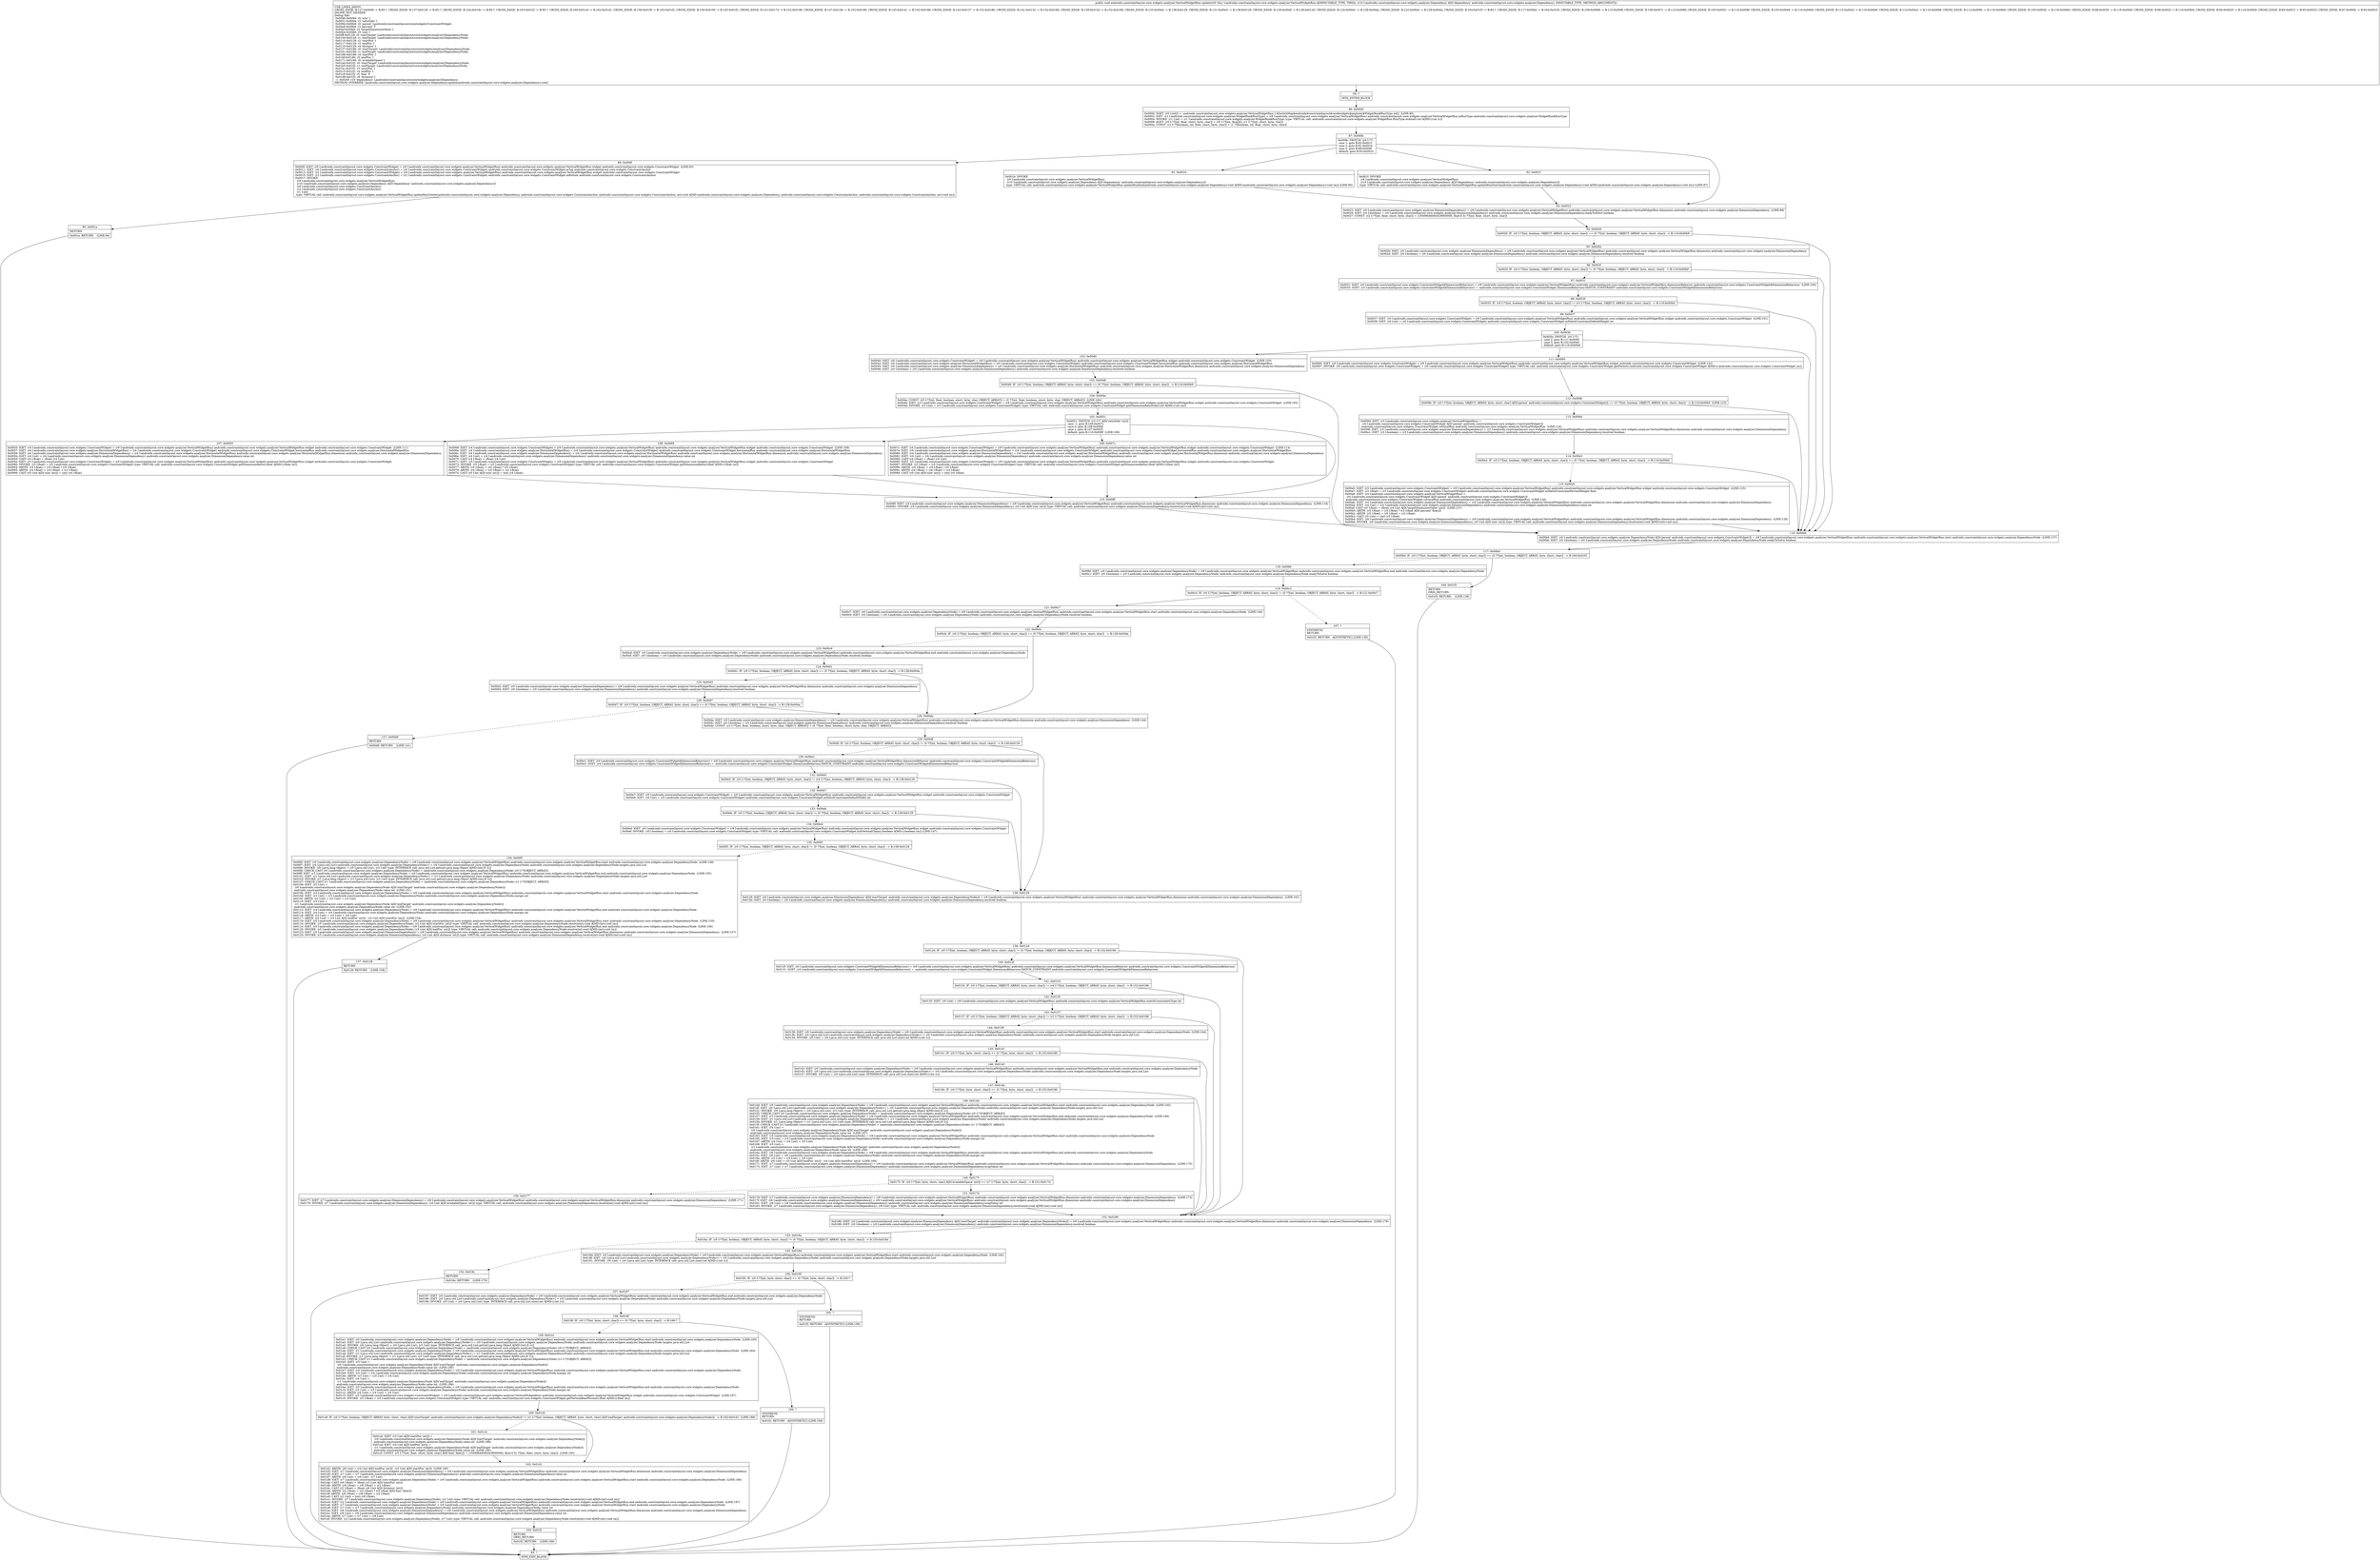 digraph "CFG forandroidx.constraintlayout.core.widgets.analyzer.VerticalWidgetRun.update(Landroidx\/constraintlayout\/core\/widgets\/analyzer\/Dependency;)V" {
Node_84 [shape=record,label="{84\:\ ?|MTH_ENTER_BLOCK\l}"];
Node_86 [shape=record,label="{86\:\ 0x0000|0x0000: SGET  (r0 I:int[]) =  androidx.constraintlayout.core.widgets.analyzer.VerticalWidgetRun.1.$SwitchMap$androidx$constraintlayout$core$widgets$analyzer$WidgetRun$RunType int[]  (LINE:85)\l0x0002: IGET  (r1 I:androidx.constraintlayout.core.widgets.analyzer.WidgetRun$RunType) = (r9 I:androidx.constraintlayout.core.widgets.analyzer.VerticalWidgetRun) androidx.constraintlayout.core.widgets.analyzer.VerticalWidgetRun.mRunType androidx.constraintlayout.core.widgets.analyzer.WidgetRun$RunType \l0x0004: INVOKE  (r1 I:int) = (r1 I:androidx.constraintlayout.core.widgets.analyzer.WidgetRun$RunType) type: VIRTUAL call: androidx.constraintlayout.core.widgets.analyzer.WidgetRun.RunType.ordinal():int A[MD:():int (c)]\l0x0008: AGET  (r0 I:??[int, float, short, byte, char]) = (r0 I:??[int, float][]), (r1 I:??[int, short, byte, char]) \l0x000a: CONST  (r1 I:??[boolean, int, float, short, byte, char]) = (1 ??[boolean, int, float, short, byte, char]) \l}"];
Node_87 [shape=record,label="{87\:\ 0x000b|0x000b: SWITCH  (r0 I:??)\l case 1: goto B:92:0x001f\l case 2: goto B:91:0x001b\l case 3: goto B:89:0x000f\l default: goto B:93:0x0023 \l}"];
Node_89 [shape=record,label="{89\:\ 0x000f|0x000f: IGET  (r0 I:androidx.constraintlayout.core.widgets.ConstraintWidget) = (r9 I:androidx.constraintlayout.core.widgets.analyzer.VerticalWidgetRun) androidx.constraintlayout.core.widgets.analyzer.VerticalWidgetRun.widget androidx.constraintlayout.core.widgets.ConstraintWidget  (LINE:93)\l0x0011: IGET  (r0 I:androidx.constraintlayout.core.widgets.ConstraintAnchor) = (r0 I:androidx.constraintlayout.core.widgets.ConstraintWidget) androidx.constraintlayout.core.widgets.ConstraintWidget.mTop androidx.constraintlayout.core.widgets.ConstraintAnchor \l0x0013: IGET  (r2 I:androidx.constraintlayout.core.widgets.ConstraintWidget) = (r9 I:androidx.constraintlayout.core.widgets.analyzer.VerticalWidgetRun) androidx.constraintlayout.core.widgets.analyzer.VerticalWidgetRun.widget androidx.constraintlayout.core.widgets.ConstraintWidget \l0x0015: IGET  (r2 I:androidx.constraintlayout.core.widgets.ConstraintAnchor) = (r2 I:androidx.constraintlayout.core.widgets.ConstraintWidget) androidx.constraintlayout.core.widgets.ConstraintWidget.mBottom androidx.constraintlayout.core.widgets.ConstraintAnchor \l0x0017: INVOKE  \l  (r9 I:androidx.constraintlayout.core.widgets.analyzer.VerticalWidgetRun)\l  (r10 I:androidx.constraintlayout.core.widgets.analyzer.Dependency A[D('dependency' androidx.constraintlayout.core.widgets.analyzer.Dependency)])\l  (r0 I:androidx.constraintlayout.core.widgets.ConstraintAnchor)\l  (r2 I:androidx.constraintlayout.core.widgets.ConstraintAnchor)\l  (r1 I:int)\l type: VIRTUAL call: androidx.constraintlayout.core.widgets.analyzer.VerticalWidgetRun.updateRunCenter(androidx.constraintlayout.core.widgets.analyzer.Dependency, androidx.constraintlayout.core.widgets.ConstraintAnchor, androidx.constraintlayout.core.widgets.ConstraintAnchor, int):void A[MD:(androidx.constraintlayout.core.widgets.analyzer.Dependency, androidx.constraintlayout.core.widgets.ConstraintAnchor, androidx.constraintlayout.core.widgets.ConstraintAnchor, int):void (m)]\l}"];
Node_90 [shape=record,label="{90\:\ 0x001a|RETURN\l|0x001a: RETURN    (LINE:94)\l}"];
Node_85 [shape=record,label="{85\:\ ?|MTH_EXIT_BLOCK\l}"];
Node_91 [shape=record,label="{91\:\ 0x001b|0x001b: INVOKE  \l  (r9 I:androidx.constraintlayout.core.widgets.analyzer.VerticalWidgetRun)\l  (r10 I:androidx.constraintlayout.core.widgets.analyzer.Dependency A[D('dependency' androidx.constraintlayout.core.widgets.analyzer.Dependency)])\l type: VIRTUAL call: androidx.constraintlayout.core.widgets.analyzer.VerticalWidgetRun.updateRunEnd(androidx.constraintlayout.core.widgets.analyzer.Dependency):void A[MD:(androidx.constraintlayout.core.widgets.analyzer.Dependency):void (m)] (LINE:90)\l}"];
Node_92 [shape=record,label="{92\:\ 0x001f|0x001f: INVOKE  \l  (r9 I:androidx.constraintlayout.core.widgets.analyzer.VerticalWidgetRun)\l  (r10 I:androidx.constraintlayout.core.widgets.analyzer.Dependency A[D('dependency' androidx.constraintlayout.core.widgets.analyzer.Dependency)])\l type: VIRTUAL call: androidx.constraintlayout.core.widgets.analyzer.VerticalWidgetRun.updateRunStart(androidx.constraintlayout.core.widgets.analyzer.Dependency):void A[MD:(androidx.constraintlayout.core.widgets.analyzer.Dependency):void (m)] (LINE:87)\l}"];
Node_93 [shape=record,label="{93\:\ 0x0023|0x0023: IGET  (r0 I:androidx.constraintlayout.core.widgets.analyzer.DimensionDependency) = (r9 I:androidx.constraintlayout.core.widgets.analyzer.VerticalWidgetRun) androidx.constraintlayout.core.widgets.analyzer.VerticalWidgetRun.dimension androidx.constraintlayout.core.widgets.analyzer.DimensionDependency  (LINE:99)\l0x0025: IGET  (r0 I:boolean) = (r0 I:androidx.constraintlayout.core.widgets.analyzer.DimensionDependency) androidx.constraintlayout.core.widgets.analyzer.DimensionDependency.readyToSolve boolean \l0x0027: CONST  (r2 I:??[int, float, short, byte, char]) = (1056964608(0x3f000000, float:0.5) ??[int, float, short, byte, char]) \l}"];
Node_94 [shape=record,label="{94\:\ 0x0029|0x0029: IF  (r0 I:??[int, boolean, OBJECT, ARRAY, byte, short, char]) == (0 ??[int, boolean, OBJECT, ARRAY, byte, short, char])  \-\> B:116:0x00b9 \l}"];
Node_95 [shape=record,label="{95\:\ 0x002b|0x002b: IGET  (r0 I:androidx.constraintlayout.core.widgets.analyzer.DimensionDependency) = (r9 I:androidx.constraintlayout.core.widgets.analyzer.VerticalWidgetRun) androidx.constraintlayout.core.widgets.analyzer.VerticalWidgetRun.dimension androidx.constraintlayout.core.widgets.analyzer.DimensionDependency \l0x002d: IGET  (r0 I:boolean) = (r0 I:androidx.constraintlayout.core.widgets.analyzer.DimensionDependency) androidx.constraintlayout.core.widgets.analyzer.DimensionDependency.resolved boolean \l}"];
Node_96 [shape=record,label="{96\:\ 0x002f|0x002f: IF  (r0 I:??[int, boolean, OBJECT, ARRAY, byte, short, char]) != (0 ??[int, boolean, OBJECT, ARRAY, byte, short, char])  \-\> B:116:0x00b9 \l}"];
Node_97 [shape=record,label="{97\:\ 0x0031|0x0031: IGET  (r0 I:androidx.constraintlayout.core.widgets.ConstraintWidget$DimensionBehaviour) = (r9 I:androidx.constraintlayout.core.widgets.analyzer.VerticalWidgetRun) androidx.constraintlayout.core.widgets.analyzer.VerticalWidgetRun.dimensionBehavior androidx.constraintlayout.core.widgets.ConstraintWidget$DimensionBehaviour  (LINE:100)\l0x0033: SGET  (r3 I:androidx.constraintlayout.core.widgets.ConstraintWidget$DimensionBehaviour) =  androidx.constraintlayout.core.widgets.ConstraintWidget.DimensionBehaviour.MATCH_CONSTRAINT androidx.constraintlayout.core.widgets.ConstraintWidget$DimensionBehaviour \l}"];
Node_98 [shape=record,label="{98\:\ 0x0035|0x0035: IF  (r0 I:??[int, boolean, OBJECT, ARRAY, byte, short, char]) != (r3 I:??[int, boolean, OBJECT, ARRAY, byte, short, char])  \-\> B:116:0x00b9 \l}"];
Node_99 [shape=record,label="{99\:\ 0x0037|0x0037: IGET  (r0 I:androidx.constraintlayout.core.widgets.ConstraintWidget) = (r9 I:androidx.constraintlayout.core.widgets.analyzer.VerticalWidgetRun) androidx.constraintlayout.core.widgets.analyzer.VerticalWidgetRun.widget androidx.constraintlayout.core.widgets.ConstraintWidget  (LINE:101)\l0x0039: IGET  (r0 I:int) = (r0 I:androidx.constraintlayout.core.widgets.ConstraintWidget) androidx.constraintlayout.core.widgets.ConstraintWidget.mMatchConstraintDefaultHeight int \l}"];
Node_100 [shape=record,label="{100\:\ 0x003b|0x003b: SWITCH  (r0 I:??)\l case 2: goto B:111:0x0095\l case 3: goto B:102:0x0040\l default: goto B:116:0x00b9 \l}"];
Node_102 [shape=record,label="{102\:\ 0x0040|0x0040: IGET  (r0 I:androidx.constraintlayout.core.widgets.ConstraintWidget) = (r9 I:androidx.constraintlayout.core.widgets.analyzer.VerticalWidgetRun) androidx.constraintlayout.core.widgets.analyzer.VerticalWidgetRun.widget androidx.constraintlayout.core.widgets.ConstraintWidget  (LINE:103)\l0x0042: IGET  (r0 I:androidx.constraintlayout.core.widgets.analyzer.HorizontalWidgetRun) = (r0 I:androidx.constraintlayout.core.widgets.ConstraintWidget) androidx.constraintlayout.core.widgets.ConstraintWidget.horizontalRun androidx.constraintlayout.core.widgets.analyzer.HorizontalWidgetRun \l0x0044: IGET  (r0 I:androidx.constraintlayout.core.widgets.analyzer.DimensionDependency) = (r0 I:androidx.constraintlayout.core.widgets.analyzer.HorizontalWidgetRun) androidx.constraintlayout.core.widgets.analyzer.HorizontalWidgetRun.dimension androidx.constraintlayout.core.widgets.analyzer.DimensionDependency \l0x0046: IGET  (r0 I:boolean) = (r0 I:androidx.constraintlayout.core.widgets.analyzer.DimensionDependency) androidx.constraintlayout.core.widgets.analyzer.DimensionDependency.resolved boolean \l}"];
Node_103 [shape=record,label="{103\:\ 0x0048|0x0048: IF  (r0 I:??[int, boolean, OBJECT, ARRAY, byte, short, char]) == (0 ??[int, boolean, OBJECT, ARRAY, byte, short, char])  \-\> B:116:0x00b9 \l}"];
Node_104 [shape=record,label="{104\:\ 0x004a|0x004a: CONST  (r0 I:??[int, float, boolean, short, byte, char, OBJECT, ARRAY]) = (0 ??[int, float, boolean, short, byte, char, OBJECT, ARRAY])  (LINE:104)\l0x004b: IGET  (r3 I:androidx.constraintlayout.core.widgets.ConstraintWidget) = (r9 I:androidx.constraintlayout.core.widgets.analyzer.VerticalWidgetRun) androidx.constraintlayout.core.widgets.analyzer.VerticalWidgetRun.widget androidx.constraintlayout.core.widgets.ConstraintWidget  (LINE:105)\l0x004d: INVOKE  (r3 I:int) = (r3 I:androidx.constraintlayout.core.widgets.ConstraintWidget) type: VIRTUAL call: androidx.constraintlayout.core.widgets.ConstraintWidget.getDimensionRatioSide():int A[MD:():int (m)]\l}"];
Node_105 [shape=record,label="{105\:\ 0x0051|0x0051: SWITCH  (r3 I:?? A[D('ratioSide' int)])\l case \-1: goto B:109:0x007c\l case 0: goto B:108:0x0068\l case 1: goto B:107:0x0055\l default: goto B:110:0x008f  (LINE:106)\l}"];
Node_107 [shape=record,label="{107\:\ 0x0055|0x0055: IGET  (r4 I:androidx.constraintlayout.core.widgets.ConstraintWidget) = (r9 I:androidx.constraintlayout.core.widgets.analyzer.VerticalWidgetRun) androidx.constraintlayout.core.widgets.analyzer.VerticalWidgetRun.widget androidx.constraintlayout.core.widgets.ConstraintWidget  (LINE:111)\l0x0057: IGET  (r4 I:androidx.constraintlayout.core.widgets.analyzer.HorizontalWidgetRun) = (r4 I:androidx.constraintlayout.core.widgets.ConstraintWidget) androidx.constraintlayout.core.widgets.ConstraintWidget.horizontalRun androidx.constraintlayout.core.widgets.analyzer.HorizontalWidgetRun \l0x0059: IGET  (r4 I:androidx.constraintlayout.core.widgets.analyzer.DimensionDependency) = (r4 I:androidx.constraintlayout.core.widgets.analyzer.HorizontalWidgetRun) androidx.constraintlayout.core.widgets.analyzer.HorizontalWidgetRun.dimension androidx.constraintlayout.core.widgets.analyzer.DimensionDependency \l0x005b: IGET  (r4 I:int) = (r4 I:androidx.constraintlayout.core.widgets.analyzer.DimensionDependency) androidx.constraintlayout.core.widgets.analyzer.DimensionDependency.value int \l0x005d: CAST (r4 I:float) = (float) (r4 I:int) \l0x005e: IGET  (r5 I:androidx.constraintlayout.core.widgets.ConstraintWidget) = (r9 I:androidx.constraintlayout.core.widgets.analyzer.VerticalWidgetRun) androidx.constraintlayout.core.widgets.analyzer.VerticalWidgetRun.widget androidx.constraintlayout.core.widgets.ConstraintWidget \l0x0060: INVOKE  (r5 I:float) = (r5 I:androidx.constraintlayout.core.widgets.ConstraintWidget) type: VIRTUAL call: androidx.constraintlayout.core.widgets.ConstraintWidget.getDimensionRatio():float A[MD:():float (m)]\l0x0064: ARITH  (r4 I:float) = (r4 I:float) \/ (r5 I:float) \l0x0065: ARITH  (r4 I:float) = (r4 I:float) + (r2 I:float) \l0x0066: CAST (r0 I:int A[D('size' int)]) = (int) (r4 I:float) \l}"];
Node_108 [shape=record,label="{108\:\ 0x0068|0x0068: IGET  (r4 I:androidx.constraintlayout.core.widgets.ConstraintWidget) = (r9 I:androidx.constraintlayout.core.widgets.analyzer.VerticalWidgetRun) androidx.constraintlayout.core.widgets.analyzer.VerticalWidgetRun.widget androidx.constraintlayout.core.widgets.ConstraintWidget  (LINE:108)\l0x006a: IGET  (r4 I:androidx.constraintlayout.core.widgets.analyzer.HorizontalWidgetRun) = (r4 I:androidx.constraintlayout.core.widgets.ConstraintWidget) androidx.constraintlayout.core.widgets.ConstraintWidget.horizontalRun androidx.constraintlayout.core.widgets.analyzer.HorizontalWidgetRun \l0x006c: IGET  (r4 I:androidx.constraintlayout.core.widgets.analyzer.DimensionDependency) = (r4 I:androidx.constraintlayout.core.widgets.analyzer.HorizontalWidgetRun) androidx.constraintlayout.core.widgets.analyzer.HorizontalWidgetRun.dimension androidx.constraintlayout.core.widgets.analyzer.DimensionDependency \l0x006e: IGET  (r4 I:int) = (r4 I:androidx.constraintlayout.core.widgets.analyzer.DimensionDependency) androidx.constraintlayout.core.widgets.analyzer.DimensionDependency.value int \l0x0070: CAST (r4 I:float) = (float) (r4 I:int) \l0x0071: IGET  (r5 I:androidx.constraintlayout.core.widgets.ConstraintWidget) = (r9 I:androidx.constraintlayout.core.widgets.analyzer.VerticalWidgetRun) androidx.constraintlayout.core.widgets.analyzer.VerticalWidgetRun.widget androidx.constraintlayout.core.widgets.ConstraintWidget \l0x0073: INVOKE  (r5 I:float) = (r5 I:androidx.constraintlayout.core.widgets.ConstraintWidget) type: VIRTUAL call: androidx.constraintlayout.core.widgets.ConstraintWidget.getDimensionRatio():float A[MD:():float (m)]\l0x0077: ARITH  (r4 I:float) = (r4 I:float) * (r5 I:float) \l0x0079: ARITH  (r4 I:float) = (r4 I:float) + (r2 I:float) \l0x007a: CAST (r0 I:int A[D('size' int)]) = (int) (r4 I:float) \l}"];
Node_109 [shape=record,label="{109\:\ 0x007c|0x007c: IGET  (r4 I:androidx.constraintlayout.core.widgets.ConstraintWidget) = (r9 I:androidx.constraintlayout.core.widgets.analyzer.VerticalWidgetRun) androidx.constraintlayout.core.widgets.analyzer.VerticalWidgetRun.widget androidx.constraintlayout.core.widgets.ConstraintWidget  (LINE:114)\l0x007e: IGET  (r4 I:androidx.constraintlayout.core.widgets.analyzer.HorizontalWidgetRun) = (r4 I:androidx.constraintlayout.core.widgets.ConstraintWidget) androidx.constraintlayout.core.widgets.ConstraintWidget.horizontalRun androidx.constraintlayout.core.widgets.analyzer.HorizontalWidgetRun \l0x0080: IGET  (r4 I:androidx.constraintlayout.core.widgets.analyzer.DimensionDependency) = (r4 I:androidx.constraintlayout.core.widgets.analyzer.HorizontalWidgetRun) androidx.constraintlayout.core.widgets.analyzer.HorizontalWidgetRun.dimension androidx.constraintlayout.core.widgets.analyzer.DimensionDependency \l0x0082: IGET  (r4 I:int) = (r4 I:androidx.constraintlayout.core.widgets.analyzer.DimensionDependency) androidx.constraintlayout.core.widgets.analyzer.DimensionDependency.value int \l0x0084: CAST (r4 I:float) = (float) (r4 I:int) \l0x0085: IGET  (r5 I:androidx.constraintlayout.core.widgets.ConstraintWidget) = (r9 I:androidx.constraintlayout.core.widgets.analyzer.VerticalWidgetRun) androidx.constraintlayout.core.widgets.analyzer.VerticalWidgetRun.widget androidx.constraintlayout.core.widgets.ConstraintWidget \l0x0087: INVOKE  (r5 I:float) = (r5 I:androidx.constraintlayout.core.widgets.ConstraintWidget) type: VIRTUAL call: androidx.constraintlayout.core.widgets.ConstraintWidget.getDimensionRatio():float A[MD:():float (m)]\l0x008b: ARITH  (r4 I:float) = (r4 I:float) \/ (r5 I:float) \l0x008c: ARITH  (r4 I:float) = (r4 I:float) + (r2 I:float) \l0x008d: CAST (r0 I:int A[D('size' int)]) = (int) (r4 I:float) \l}"];
Node_110 [shape=record,label="{110\:\ 0x008f|0x008f: IGET  (r4 I:androidx.constraintlayout.core.widgets.analyzer.DimensionDependency) = (r9 I:androidx.constraintlayout.core.widgets.analyzer.VerticalWidgetRun) androidx.constraintlayout.core.widgets.analyzer.VerticalWidgetRun.dimension androidx.constraintlayout.core.widgets.analyzer.DimensionDependency  (LINE:118)\l0x0091: INVOKE  (r4 I:androidx.constraintlayout.core.widgets.analyzer.DimensionDependency), (r0 I:int A[D('size' int)]) type: VIRTUAL call: androidx.constraintlayout.core.widgets.analyzer.DimensionDependency.resolve(int):void A[MD:(int):void (m)]\l}"];
Node_111 [shape=record,label="{111\:\ 0x0095|0x0095: IGET  (r0 I:androidx.constraintlayout.core.widgets.ConstraintWidget) = (r9 I:androidx.constraintlayout.core.widgets.analyzer.VerticalWidgetRun) androidx.constraintlayout.core.widgets.analyzer.VerticalWidgetRun.widget androidx.constraintlayout.core.widgets.ConstraintWidget  (LINE:122)\l0x0097: INVOKE  (r0 I:androidx.constraintlayout.core.widgets.ConstraintWidget) = (r0 I:androidx.constraintlayout.core.widgets.ConstraintWidget) type: VIRTUAL call: androidx.constraintlayout.core.widgets.ConstraintWidget.getParent():androidx.constraintlayout.core.widgets.ConstraintWidget A[MD:():androidx.constraintlayout.core.widgets.ConstraintWidget (m)]\l}"];
Node_112 [shape=record,label="{112\:\ 0x009b|0x009b: IF  (r0 I:??[int, boolean, OBJECT, ARRAY, byte, short, char] A[D('parent' androidx.constraintlayout.core.widgets.ConstraintWidget)]) == (0 ??[int, boolean, OBJECT, ARRAY, byte, short, char])  \-\> B:116:0x00b9  (LINE:123)\l}"];
Node_113 [shape=record,label="{113\:\ 0x009d|0x009d: IGET  (r3 I:androidx.constraintlayout.core.widgets.analyzer.VerticalWidgetRun) = \l  (r0 I:androidx.constraintlayout.core.widgets.ConstraintWidget A[D('parent' androidx.constraintlayout.core.widgets.ConstraintWidget)])\l androidx.constraintlayout.core.widgets.ConstraintWidget.verticalRun androidx.constraintlayout.core.widgets.analyzer.VerticalWidgetRun  (LINE:124)\l0x009f: IGET  (r3 I:androidx.constraintlayout.core.widgets.analyzer.DimensionDependency) = (r3 I:androidx.constraintlayout.core.widgets.analyzer.VerticalWidgetRun) androidx.constraintlayout.core.widgets.analyzer.VerticalWidgetRun.dimension androidx.constraintlayout.core.widgets.analyzer.DimensionDependency \l0x00a1: IGET  (r3 I:boolean) = (r3 I:androidx.constraintlayout.core.widgets.analyzer.DimensionDependency) androidx.constraintlayout.core.widgets.analyzer.DimensionDependency.resolved boolean \l}"];
Node_114 [shape=record,label="{114\:\ 0x00a3|0x00a3: IF  (r3 I:??[int, boolean, OBJECT, ARRAY, byte, short, char]) == (0 ??[int, boolean, OBJECT, ARRAY, byte, short, char])  \-\> B:116:0x00b9 \l}"];
Node_115 [shape=record,label="{115\:\ 0x00a5|0x00a5: IGET  (r3 I:androidx.constraintlayout.core.widgets.ConstraintWidget) = (r9 I:androidx.constraintlayout.core.widgets.analyzer.VerticalWidgetRun) androidx.constraintlayout.core.widgets.analyzer.VerticalWidgetRun.widget androidx.constraintlayout.core.widgets.ConstraintWidget  (LINE:125)\l0x00a7: IGET  (r3 I:float) = (r3 I:androidx.constraintlayout.core.widgets.ConstraintWidget) androidx.constraintlayout.core.widgets.ConstraintWidget.mMatchConstraintPercentHeight float \l0x00a9: IGET  (r4 I:androidx.constraintlayout.core.widgets.analyzer.VerticalWidgetRun) = \l  (r0 I:androidx.constraintlayout.core.widgets.ConstraintWidget A[D('parent' androidx.constraintlayout.core.widgets.ConstraintWidget)])\l androidx.constraintlayout.core.widgets.ConstraintWidget.verticalRun androidx.constraintlayout.core.widgets.analyzer.VerticalWidgetRun  (LINE:126)\l0x00ab: IGET  (r4 I:androidx.constraintlayout.core.widgets.analyzer.DimensionDependency) = (r4 I:androidx.constraintlayout.core.widgets.analyzer.VerticalWidgetRun) androidx.constraintlayout.core.widgets.analyzer.VerticalWidgetRun.dimension androidx.constraintlayout.core.widgets.analyzer.DimensionDependency \l0x00ad: IGET  (r4 I:int) = (r4 I:androidx.constraintlayout.core.widgets.analyzer.DimensionDependency) androidx.constraintlayout.core.widgets.analyzer.DimensionDependency.value int \l0x00af: CAST (r5 I:float) = (float) (r4 I:int A[D('targetDimensionValue' int)])  (LINE:127)\l0x00b0: ARITH  (r5 I:float) = (r5 I:float) * (r3 I:float A[D('percent' float)]) \l0x00b2: ARITH  (r5 I:float) = (r5 I:float) + (r2 I:float) \l0x00b3: CAST (r5 I:int) = (int) (r5 I:float) \l0x00b4: IGET  (r6 I:androidx.constraintlayout.core.widgets.analyzer.DimensionDependency) = (r9 I:androidx.constraintlayout.core.widgets.analyzer.VerticalWidgetRun) androidx.constraintlayout.core.widgets.analyzer.VerticalWidgetRun.dimension androidx.constraintlayout.core.widgets.analyzer.DimensionDependency  (LINE:128)\l0x00b6: INVOKE  (r6 I:androidx.constraintlayout.core.widgets.analyzer.DimensionDependency), (r5 I:int A[D('size' int)]) type: VIRTUAL call: androidx.constraintlayout.core.widgets.analyzer.DimensionDependency.resolve(int):void A[MD:(int):void (m)]\l}"];
Node_116 [shape=record,label="{116\:\ 0x00b9|0x00b9: IGET  (r0 I:androidx.constraintlayout.core.widgets.analyzer.DependencyNode A[D('parent' androidx.constraintlayout.core.widgets.ConstraintWidget)]) = (r9 I:androidx.constraintlayout.core.widgets.analyzer.VerticalWidgetRun) androidx.constraintlayout.core.widgets.analyzer.VerticalWidgetRun.start androidx.constraintlayout.core.widgets.analyzer.DependencyNode  (LINE:137)\l0x00bb: IGET  (r0 I:boolean) = (r0 I:androidx.constraintlayout.core.widgets.analyzer.DependencyNode) androidx.constraintlayout.core.widgets.analyzer.DependencyNode.readyToSolve boolean \l}"];
Node_117 [shape=record,label="{117\:\ 0x00bd|0x00bd: IF  (r0 I:??[int, boolean, OBJECT, ARRAY, byte, short, char]) == (0 ??[int, boolean, OBJECT, ARRAY, byte, short, char])  \-\> B:164:0x01f3 \l}"];
Node_118 [shape=record,label="{118\:\ 0x00bf|0x00bf: IGET  (r0 I:androidx.constraintlayout.core.widgets.analyzer.DependencyNode) = (r9 I:androidx.constraintlayout.core.widgets.analyzer.VerticalWidgetRun) androidx.constraintlayout.core.widgets.analyzer.VerticalWidgetRun.end androidx.constraintlayout.core.widgets.analyzer.DependencyNode \l0x00c1: IGET  (r0 I:boolean) = (r0 I:androidx.constraintlayout.core.widgets.analyzer.DependencyNode) androidx.constraintlayout.core.widgets.analyzer.DependencyNode.readyToSolve boolean \l}"];
Node_119 [shape=record,label="{119\:\ 0x00c3|0x00c3: IF  (r0 I:??[int, boolean, OBJECT, ARRAY, byte, short, char]) != (0 ??[int, boolean, OBJECT, ARRAY, byte, short, char])  \-\> B:121:0x00c7 \l}"];
Node_121 [shape=record,label="{121\:\ 0x00c7|0x00c7: IGET  (r0 I:androidx.constraintlayout.core.widgets.analyzer.DependencyNode) = (r9 I:androidx.constraintlayout.core.widgets.analyzer.VerticalWidgetRun) androidx.constraintlayout.core.widgets.analyzer.VerticalWidgetRun.start androidx.constraintlayout.core.widgets.analyzer.DependencyNode  (LINE:140)\l0x00c9: IGET  (r0 I:boolean) = (r0 I:androidx.constraintlayout.core.widgets.analyzer.DependencyNode) androidx.constraintlayout.core.widgets.analyzer.DependencyNode.resolved boolean \l}"];
Node_122 [shape=record,label="{122\:\ 0x00cb|0x00cb: IF  (r0 I:??[int, boolean, OBJECT, ARRAY, byte, short, char]) == (0 ??[int, boolean, OBJECT, ARRAY, byte, short, char])  \-\> B:128:0x00da \l}"];
Node_123 [shape=record,label="{123\:\ 0x00cd|0x00cd: IGET  (r0 I:androidx.constraintlayout.core.widgets.analyzer.DependencyNode) = (r9 I:androidx.constraintlayout.core.widgets.analyzer.VerticalWidgetRun) androidx.constraintlayout.core.widgets.analyzer.VerticalWidgetRun.end androidx.constraintlayout.core.widgets.analyzer.DependencyNode \l0x00cf: IGET  (r0 I:boolean) = (r0 I:androidx.constraintlayout.core.widgets.analyzer.DependencyNode) androidx.constraintlayout.core.widgets.analyzer.DependencyNode.resolved boolean \l}"];
Node_124 [shape=record,label="{124\:\ 0x00d1|0x00d1: IF  (r0 I:??[int, boolean, OBJECT, ARRAY, byte, short, char]) == (0 ??[int, boolean, OBJECT, ARRAY, byte, short, char])  \-\> B:128:0x00da \l}"];
Node_125 [shape=record,label="{125\:\ 0x00d3|0x00d3: IGET  (r0 I:androidx.constraintlayout.core.widgets.analyzer.DimensionDependency) = (r9 I:androidx.constraintlayout.core.widgets.analyzer.VerticalWidgetRun) androidx.constraintlayout.core.widgets.analyzer.VerticalWidgetRun.dimension androidx.constraintlayout.core.widgets.analyzer.DimensionDependency \l0x00d5: IGET  (r0 I:boolean) = (r0 I:androidx.constraintlayout.core.widgets.analyzer.DimensionDependency) androidx.constraintlayout.core.widgets.analyzer.DimensionDependency.resolved boolean \l}"];
Node_126 [shape=record,label="{126\:\ 0x00d7|0x00d7: IF  (r0 I:??[int, boolean, OBJECT, ARRAY, byte, short, char]) == (0 ??[int, boolean, OBJECT, ARRAY, byte, short, char])  \-\> B:128:0x00da \l}"];
Node_127 [shape=record,label="{127\:\ 0x00d9|RETURN\l|0x00d9: RETURN    (LINE:141)\l}"];
Node_128 [shape=record,label="{128\:\ 0x00da|0x00da: IGET  (r0 I:androidx.constraintlayout.core.widgets.analyzer.DimensionDependency) = (r9 I:androidx.constraintlayout.core.widgets.analyzer.VerticalWidgetRun) androidx.constraintlayout.core.widgets.analyzer.VerticalWidgetRun.dimension androidx.constraintlayout.core.widgets.analyzer.DimensionDependency  (LINE:144)\l0x00dc: IGET  (r0 I:boolean) = (r0 I:androidx.constraintlayout.core.widgets.analyzer.DimensionDependency) androidx.constraintlayout.core.widgets.analyzer.DimensionDependency.resolved boolean \l0x00de: CONST  (r3 I:??[int, float, boolean, short, byte, char, OBJECT, ARRAY]) = (0 ??[int, float, boolean, short, byte, char, OBJECT, ARRAY]) \l}"];
Node_129 [shape=record,label="{129\:\ 0x00df|0x00df: IF  (r0 I:??[int, boolean, OBJECT, ARRAY, byte, short, char]) != (0 ??[int, boolean, OBJECT, ARRAY, byte, short, char])  \-\> B:138:0x0129 \l}"];
Node_130 [shape=record,label="{130\:\ 0x00e1|0x00e1: IGET  (r0 I:androidx.constraintlayout.core.widgets.ConstraintWidget$DimensionBehaviour) = (r9 I:androidx.constraintlayout.core.widgets.analyzer.VerticalWidgetRun) androidx.constraintlayout.core.widgets.analyzer.VerticalWidgetRun.dimensionBehavior androidx.constraintlayout.core.widgets.ConstraintWidget$DimensionBehaviour \l0x00e3: SGET  (r4 I:androidx.constraintlayout.core.widgets.ConstraintWidget$DimensionBehaviour) =  androidx.constraintlayout.core.widgets.ConstraintWidget.DimensionBehaviour.MATCH_CONSTRAINT androidx.constraintlayout.core.widgets.ConstraintWidget$DimensionBehaviour \l}"];
Node_131 [shape=record,label="{131\:\ 0x00e5|0x00e5: IF  (r0 I:??[int, boolean, OBJECT, ARRAY, byte, short, char]) != (r4 I:??[int, boolean, OBJECT, ARRAY, byte, short, char])  \-\> B:138:0x0129 \l}"];
Node_132 [shape=record,label="{132\:\ 0x00e7|0x00e7: IGET  (r0 I:androidx.constraintlayout.core.widgets.ConstraintWidget) = (r9 I:androidx.constraintlayout.core.widgets.analyzer.VerticalWidgetRun) androidx.constraintlayout.core.widgets.analyzer.VerticalWidgetRun.widget androidx.constraintlayout.core.widgets.ConstraintWidget \l0x00e9: IGET  (r0 I:int) = (r0 I:androidx.constraintlayout.core.widgets.ConstraintWidget) androidx.constraintlayout.core.widgets.ConstraintWidget.mMatchConstraintDefaultWidth int \l}"];
Node_133 [shape=record,label="{133\:\ 0x00eb|0x00eb: IF  (r0 I:??[int, boolean, OBJECT, ARRAY, byte, short, char]) != (0 ??[int, boolean, OBJECT, ARRAY, byte, short, char])  \-\> B:138:0x0129 \l}"];
Node_134 [shape=record,label="{134\:\ 0x00ed|0x00ed: IGET  (r0 I:androidx.constraintlayout.core.widgets.ConstraintWidget) = (r9 I:androidx.constraintlayout.core.widgets.analyzer.VerticalWidgetRun) androidx.constraintlayout.core.widgets.analyzer.VerticalWidgetRun.widget androidx.constraintlayout.core.widgets.ConstraintWidget \l0x00ef: INVOKE  (r0 I:boolean) = (r0 I:androidx.constraintlayout.core.widgets.ConstraintWidget) type: VIRTUAL call: androidx.constraintlayout.core.widgets.ConstraintWidget.isInVerticalChain():boolean A[MD:():boolean (m)] (LINE:147)\l}"];
Node_135 [shape=record,label="{135\:\ 0x00f3|0x00f3: IF  (r0 I:??[int, boolean, OBJECT, ARRAY, byte, short, char]) != (0 ??[int, boolean, OBJECT, ARRAY, byte, short, char])  \-\> B:138:0x0129 \l}"];
Node_136 [shape=record,label="{136\:\ 0x00f5|0x00f5: IGET  (r0 I:androidx.constraintlayout.core.widgets.analyzer.DependencyNode) = (r9 I:androidx.constraintlayout.core.widgets.analyzer.VerticalWidgetRun) androidx.constraintlayout.core.widgets.analyzer.VerticalWidgetRun.start androidx.constraintlayout.core.widgets.analyzer.DependencyNode  (LINE:149)\l0x00f7: IGET  (r0 I:java.util.List\<androidx.constraintlayout.core.widgets.analyzer.DependencyNode\>) = (r0 I:androidx.constraintlayout.core.widgets.analyzer.DependencyNode) androidx.constraintlayout.core.widgets.analyzer.DependencyNode.targets java.util.List \l0x00f9: INVOKE  (r0 I:java.lang.Object) = (r0 I:java.util.List), (r3 I:int) type: INTERFACE call: java.util.List.get(int):java.lang.Object A[MD:(int):E (c)]\l0x00fd: CHECK_CAST (r0 I:androidx.constraintlayout.core.widgets.analyzer.DependencyNode) = (androidx.constraintlayout.core.widgets.analyzer.DependencyNode) (r0 I:??[OBJECT, ARRAY]) \l0x00ff: IGET  (r1 I:androidx.constraintlayout.core.widgets.analyzer.DependencyNode) = (r9 I:androidx.constraintlayout.core.widgets.analyzer.VerticalWidgetRun) androidx.constraintlayout.core.widgets.analyzer.VerticalWidgetRun.end androidx.constraintlayout.core.widgets.analyzer.DependencyNode  (LINE:150)\l0x0101: IGET  (r1 I:java.util.List\<androidx.constraintlayout.core.widgets.analyzer.DependencyNode\>) = (r1 I:androidx.constraintlayout.core.widgets.analyzer.DependencyNode) androidx.constraintlayout.core.widgets.analyzer.DependencyNode.targets java.util.List \l0x0103: INVOKE  (r1 I:java.lang.Object) = (r1 I:java.util.List), (r3 I:int) type: INTERFACE call: java.util.List.get(int):java.lang.Object A[MD:(int):E (c)]\l0x0107: CHECK_CAST (r1 I:androidx.constraintlayout.core.widgets.analyzer.DependencyNode) = (androidx.constraintlayout.core.widgets.analyzer.DependencyNode) (r1 I:??[OBJECT, ARRAY]) \l0x0109: IGET  (r2 I:int) = \l  (r0 I:androidx.constraintlayout.core.widgets.analyzer.DependencyNode A[D('startTarget' androidx.constraintlayout.core.widgets.analyzer.DependencyNode)])\l androidx.constraintlayout.core.widgets.analyzer.DependencyNode.value int  (LINE:151)\l0x010b: IGET  (r3 I:androidx.constraintlayout.core.widgets.analyzer.DependencyNode) = (r9 I:androidx.constraintlayout.core.widgets.analyzer.VerticalWidgetRun) androidx.constraintlayout.core.widgets.analyzer.VerticalWidgetRun.start androidx.constraintlayout.core.widgets.analyzer.DependencyNode \l0x010d: IGET  (r3 I:int) = (r3 I:androidx.constraintlayout.core.widgets.analyzer.DependencyNode) androidx.constraintlayout.core.widgets.analyzer.DependencyNode.margin int \l0x010f: ARITH  (r2 I:int) = (r2 I:int) + (r3 I:int) \l0x0110: IGET  (r3 I:int) = \l  (r1 I:androidx.constraintlayout.core.widgets.analyzer.DependencyNode A[D('endTarget' androidx.constraintlayout.core.widgets.analyzer.DependencyNode)])\l androidx.constraintlayout.core.widgets.analyzer.DependencyNode.value int  (LINE:152)\l0x0112: IGET  (r4 I:androidx.constraintlayout.core.widgets.analyzer.DependencyNode) = (r9 I:androidx.constraintlayout.core.widgets.analyzer.VerticalWidgetRun) androidx.constraintlayout.core.widgets.analyzer.VerticalWidgetRun.end androidx.constraintlayout.core.widgets.analyzer.DependencyNode \l0x0114: IGET  (r4 I:int) = (r4 I:androidx.constraintlayout.core.widgets.analyzer.DependencyNode) androidx.constraintlayout.core.widgets.analyzer.DependencyNode.margin int \l0x0116: ARITH  (r3 I:int) = (r3 I:int) + (r4 I:int) \l0x0117: ARITH  (r4 I:int) = (r3 I:int A[D('endPos' int)]) \- (r2 I:int A[D('startPos' int)])  (LINE:154)\l0x0119: IGET  (r5 I:androidx.constraintlayout.core.widgets.analyzer.DependencyNode) = (r9 I:androidx.constraintlayout.core.widgets.analyzer.VerticalWidgetRun) androidx.constraintlayout.core.widgets.analyzer.VerticalWidgetRun.start androidx.constraintlayout.core.widgets.analyzer.DependencyNode  (LINE:155)\l0x011b: INVOKE  (r5 I:androidx.constraintlayout.core.widgets.analyzer.DependencyNode), (r2 I:int A[D('startPos' int)]) type: VIRTUAL call: androidx.constraintlayout.core.widgets.analyzer.DependencyNode.resolve(int):void A[MD:(int):void (m)]\l0x011e: IGET  (r5 I:androidx.constraintlayout.core.widgets.analyzer.DependencyNode) = (r9 I:androidx.constraintlayout.core.widgets.analyzer.VerticalWidgetRun) androidx.constraintlayout.core.widgets.analyzer.VerticalWidgetRun.end androidx.constraintlayout.core.widgets.analyzer.DependencyNode  (LINE:156)\l0x0120: INVOKE  (r5 I:androidx.constraintlayout.core.widgets.analyzer.DependencyNode), (r3 I:int A[D('endPos' int)]) type: VIRTUAL call: androidx.constraintlayout.core.widgets.analyzer.DependencyNode.resolve(int):void A[MD:(int):void (m)]\l0x0123: IGET  (r5 I:androidx.constraintlayout.core.widgets.analyzer.DimensionDependency) = (r9 I:androidx.constraintlayout.core.widgets.analyzer.VerticalWidgetRun) androidx.constraintlayout.core.widgets.analyzer.VerticalWidgetRun.dimension androidx.constraintlayout.core.widgets.analyzer.DimensionDependency  (LINE:157)\l0x0125: INVOKE  (r5 I:androidx.constraintlayout.core.widgets.analyzer.DimensionDependency), (r4 I:int A[D('distance' int)]) type: VIRTUAL call: androidx.constraintlayout.core.widgets.analyzer.DimensionDependency.resolve(int):void A[MD:(int):void (m)]\l}"];
Node_137 [shape=record,label="{137\:\ 0x0128|RETURN\l|0x0128: RETURN    (LINE:158)\l}"];
Node_138 [shape=record,label="{138\:\ 0x0129|0x0129: IGET  (r0 I:androidx.constraintlayout.core.widgets.analyzer.DimensionDependency A[D('startTarget' androidx.constraintlayout.core.widgets.analyzer.DependencyNode)]) = (r9 I:androidx.constraintlayout.core.widgets.analyzer.VerticalWidgetRun) androidx.constraintlayout.core.widgets.analyzer.VerticalWidgetRun.dimension androidx.constraintlayout.core.widgets.analyzer.DimensionDependency  (LINE:161)\l0x012b: IGET  (r0 I:boolean) = (r0 I:androidx.constraintlayout.core.widgets.analyzer.DimensionDependency) androidx.constraintlayout.core.widgets.analyzer.DimensionDependency.resolved boolean \l}"];
Node_139 [shape=record,label="{139\:\ 0x012d|0x012d: IF  (r0 I:??[int, boolean, OBJECT, ARRAY, byte, short, char]) != (0 ??[int, boolean, OBJECT, ARRAY, byte, short, char])  \-\> B:152:0x0186 \l}"];
Node_140 [shape=record,label="{140\:\ 0x012f|0x012f: IGET  (r0 I:androidx.constraintlayout.core.widgets.ConstraintWidget$DimensionBehaviour) = (r9 I:androidx.constraintlayout.core.widgets.analyzer.VerticalWidgetRun) androidx.constraintlayout.core.widgets.analyzer.VerticalWidgetRun.dimensionBehavior androidx.constraintlayout.core.widgets.ConstraintWidget$DimensionBehaviour \l0x0131: SGET  (r4 I:androidx.constraintlayout.core.widgets.ConstraintWidget$DimensionBehaviour) =  androidx.constraintlayout.core.widgets.ConstraintWidget.DimensionBehaviour.MATCH_CONSTRAINT androidx.constraintlayout.core.widgets.ConstraintWidget$DimensionBehaviour \l}"];
Node_141 [shape=record,label="{141\:\ 0x0133|0x0133: IF  (r0 I:??[int, boolean, OBJECT, ARRAY, byte, short, char]) != (r4 I:??[int, boolean, OBJECT, ARRAY, byte, short, char])  \-\> B:152:0x0186 \l}"];
Node_142 [shape=record,label="{142\:\ 0x0135|0x0135: IGET  (r0 I:int) = (r9 I:androidx.constraintlayout.core.widgets.analyzer.VerticalWidgetRun) androidx.constraintlayout.core.widgets.analyzer.VerticalWidgetRun.matchConstraintsType int \l}"];
Node_143 [shape=record,label="{143\:\ 0x0137|0x0137: IF  (r0 I:??[int, boolean, OBJECT, ARRAY, byte, short, char]) != (r1 I:??[int, boolean, OBJECT, ARRAY, byte, short, char])  \-\> B:152:0x0186 \l}"];
Node_144 [shape=record,label="{144\:\ 0x0139|0x0139: IGET  (r0 I:androidx.constraintlayout.core.widgets.analyzer.DependencyNode) = (r9 I:androidx.constraintlayout.core.widgets.analyzer.VerticalWidgetRun) androidx.constraintlayout.core.widgets.analyzer.VerticalWidgetRun.start androidx.constraintlayout.core.widgets.analyzer.DependencyNode  (LINE:164)\l0x013b: IGET  (r0 I:java.util.List\<androidx.constraintlayout.core.widgets.analyzer.DependencyNode\>) = (r0 I:androidx.constraintlayout.core.widgets.analyzer.DependencyNode) androidx.constraintlayout.core.widgets.analyzer.DependencyNode.targets java.util.List \l0x013d: INVOKE  (r0 I:int) = (r0 I:java.util.List) type: INTERFACE call: java.util.List.size():int A[MD:():int (c)]\l}"];
Node_145 [shape=record,label="{145\:\ 0x0141|0x0141: IF  (r0 I:??[int, byte, short, char]) \<= (0 ??[int, byte, short, char])  \-\> B:152:0x0186 \l}"];
Node_146 [shape=record,label="{146\:\ 0x0143|0x0143: IGET  (r0 I:androidx.constraintlayout.core.widgets.analyzer.DependencyNode) = (r9 I:androidx.constraintlayout.core.widgets.analyzer.VerticalWidgetRun) androidx.constraintlayout.core.widgets.analyzer.VerticalWidgetRun.end androidx.constraintlayout.core.widgets.analyzer.DependencyNode \l0x0145: IGET  (r0 I:java.util.List\<androidx.constraintlayout.core.widgets.analyzer.DependencyNode\>) = (r0 I:androidx.constraintlayout.core.widgets.analyzer.DependencyNode) androidx.constraintlayout.core.widgets.analyzer.DependencyNode.targets java.util.List \l0x0147: INVOKE  (r0 I:int) = (r0 I:java.util.List) type: INTERFACE call: java.util.List.size():int A[MD:():int (c)]\l}"];
Node_147 [shape=record,label="{147\:\ 0x014b|0x014b: IF  (r0 I:??[int, byte, short, char]) \<= (0 ??[int, byte, short, char])  \-\> B:152:0x0186 \l}"];
Node_148 [shape=record,label="{148\:\ 0x014d|0x014d: IGET  (r0 I:androidx.constraintlayout.core.widgets.analyzer.DependencyNode) = (r9 I:androidx.constraintlayout.core.widgets.analyzer.VerticalWidgetRun) androidx.constraintlayout.core.widgets.analyzer.VerticalWidgetRun.start androidx.constraintlayout.core.widgets.analyzer.DependencyNode  (LINE:165)\l0x014f: IGET  (r0 I:java.util.List\<androidx.constraintlayout.core.widgets.analyzer.DependencyNode\>) = (r0 I:androidx.constraintlayout.core.widgets.analyzer.DependencyNode) androidx.constraintlayout.core.widgets.analyzer.DependencyNode.targets java.util.List \l0x0151: INVOKE  (r0 I:java.lang.Object) = (r0 I:java.util.List), (r3 I:int) type: INTERFACE call: java.util.List.get(int):java.lang.Object A[MD:(int):E (c)]\l0x0155: CHECK_CAST (r0 I:androidx.constraintlayout.core.widgets.analyzer.DependencyNode) = (androidx.constraintlayout.core.widgets.analyzer.DependencyNode) (r0 I:??[OBJECT, ARRAY]) \l0x0157: IGET  (r1 I:androidx.constraintlayout.core.widgets.analyzer.DependencyNode) = (r9 I:androidx.constraintlayout.core.widgets.analyzer.VerticalWidgetRun) androidx.constraintlayout.core.widgets.analyzer.VerticalWidgetRun.end androidx.constraintlayout.core.widgets.analyzer.DependencyNode  (LINE:166)\l0x0159: IGET  (r1 I:java.util.List\<androidx.constraintlayout.core.widgets.analyzer.DependencyNode\>) = (r1 I:androidx.constraintlayout.core.widgets.analyzer.DependencyNode) androidx.constraintlayout.core.widgets.analyzer.DependencyNode.targets java.util.List \l0x015b: INVOKE  (r1 I:java.lang.Object) = (r1 I:java.util.List), (r3 I:int) type: INTERFACE call: java.util.List.get(int):java.lang.Object A[MD:(int):E (c)]\l0x015f: CHECK_CAST (r1 I:androidx.constraintlayout.core.widgets.analyzer.DependencyNode) = (androidx.constraintlayout.core.widgets.analyzer.DependencyNode) (r1 I:??[OBJECT, ARRAY]) \l0x0161: IGET  (r4 I:int) = \l  (r0 I:androidx.constraintlayout.core.widgets.analyzer.DependencyNode A[D('startTarget' androidx.constraintlayout.core.widgets.analyzer.DependencyNode)])\l androidx.constraintlayout.core.widgets.analyzer.DependencyNode.value int  (LINE:167)\l0x0163: IGET  (r5 I:androidx.constraintlayout.core.widgets.analyzer.DependencyNode) = (r9 I:androidx.constraintlayout.core.widgets.analyzer.VerticalWidgetRun) androidx.constraintlayout.core.widgets.analyzer.VerticalWidgetRun.start androidx.constraintlayout.core.widgets.analyzer.DependencyNode \l0x0165: IGET  (r5 I:int) = (r5 I:androidx.constraintlayout.core.widgets.analyzer.DependencyNode) androidx.constraintlayout.core.widgets.analyzer.DependencyNode.margin int \l0x0167: ARITH  (r4 I:int) = (r4 I:int) + (r5 I:int) \l0x0168: IGET  (r5 I:int) = \l  (r1 I:androidx.constraintlayout.core.widgets.analyzer.DependencyNode A[D('endTarget' androidx.constraintlayout.core.widgets.analyzer.DependencyNode)])\l androidx.constraintlayout.core.widgets.analyzer.DependencyNode.value int  (LINE:168)\l0x016a: IGET  (r6 I:androidx.constraintlayout.core.widgets.analyzer.DependencyNode) = (r9 I:androidx.constraintlayout.core.widgets.analyzer.VerticalWidgetRun) androidx.constraintlayout.core.widgets.analyzer.VerticalWidgetRun.end androidx.constraintlayout.core.widgets.analyzer.DependencyNode \l0x016c: IGET  (r6 I:int) = (r6 I:androidx.constraintlayout.core.widgets.analyzer.DependencyNode) androidx.constraintlayout.core.widgets.analyzer.DependencyNode.margin int \l0x016e: ARITH  (r5 I:int) = (r5 I:int) + (r6 I:int) \l0x016f: ARITH  (r6 I:int) = (r5 I:int A[D('endPos' int)]) \- (r4 I:int A[D('startPos' int)])  (LINE:169)\l0x0171: IGET  (r7 I:androidx.constraintlayout.core.widgets.analyzer.DimensionDependency) = (r9 I:androidx.constraintlayout.core.widgets.analyzer.VerticalWidgetRun) androidx.constraintlayout.core.widgets.analyzer.VerticalWidgetRun.dimension androidx.constraintlayout.core.widgets.analyzer.DimensionDependency  (LINE:170)\l0x0173: IGET  (r7 I:int) = (r7 I:androidx.constraintlayout.core.widgets.analyzer.DimensionDependency) androidx.constraintlayout.core.widgets.analyzer.DimensionDependency.wrapValue int \l}"];
Node_149 [shape=record,label="{149\:\ 0x0175|0x0175: IF  (r6 I:??[int, byte, short, char] A[D('availableSpace' int)]) \>= (r7 I:??[int, byte, short, char])  \-\> B:151:0x017d \l}"];
Node_150 [shape=record,label="{150\:\ 0x0177|0x0177: IGET  (r7 I:androidx.constraintlayout.core.widgets.analyzer.DimensionDependency) = (r9 I:androidx.constraintlayout.core.widgets.analyzer.VerticalWidgetRun) androidx.constraintlayout.core.widgets.analyzer.VerticalWidgetRun.dimension androidx.constraintlayout.core.widgets.analyzer.DimensionDependency  (LINE:171)\l0x0179: INVOKE  (r7 I:androidx.constraintlayout.core.widgets.analyzer.DimensionDependency), (r6 I:int A[D('availableSpace' int)]) type: VIRTUAL call: androidx.constraintlayout.core.widgets.analyzer.DimensionDependency.resolve(int):void A[MD:(int):void (m)]\l}"];
Node_151 [shape=record,label="{151\:\ 0x017d|0x017d: IGET  (r7 I:androidx.constraintlayout.core.widgets.analyzer.DimensionDependency) = (r9 I:androidx.constraintlayout.core.widgets.analyzer.VerticalWidgetRun) androidx.constraintlayout.core.widgets.analyzer.VerticalWidgetRun.dimension androidx.constraintlayout.core.widgets.analyzer.DimensionDependency  (LINE:173)\l0x017f: IGET  (r8 I:androidx.constraintlayout.core.widgets.analyzer.DimensionDependency) = (r9 I:androidx.constraintlayout.core.widgets.analyzer.VerticalWidgetRun) androidx.constraintlayout.core.widgets.analyzer.VerticalWidgetRun.dimension androidx.constraintlayout.core.widgets.analyzer.DimensionDependency \l0x0181: IGET  (r8 I:int) = (r8 I:androidx.constraintlayout.core.widgets.analyzer.DimensionDependency) androidx.constraintlayout.core.widgets.analyzer.DimensionDependency.wrapValue int \l0x0183: INVOKE  (r7 I:androidx.constraintlayout.core.widgets.analyzer.DimensionDependency), (r8 I:int) type: VIRTUAL call: androidx.constraintlayout.core.widgets.analyzer.DimensionDependency.resolve(int):void A[MD:(int):void (m)]\l}"];
Node_152 [shape=record,label="{152\:\ 0x0186|0x0186: IGET  (r0 I:androidx.constraintlayout.core.widgets.analyzer.DimensionDependency A[D('startTarget' androidx.constraintlayout.core.widgets.analyzer.DependencyNode)]) = (r9 I:androidx.constraintlayout.core.widgets.analyzer.VerticalWidgetRun) androidx.constraintlayout.core.widgets.analyzer.VerticalWidgetRun.dimension androidx.constraintlayout.core.widgets.analyzer.DimensionDependency  (LINE:178)\l0x0188: IGET  (r0 I:boolean) = (r0 I:androidx.constraintlayout.core.widgets.analyzer.DimensionDependency) androidx.constraintlayout.core.widgets.analyzer.DimensionDependency.resolved boolean \l}"];
Node_153 [shape=record,label="{153\:\ 0x018a|0x018a: IF  (r0 I:??[int, boolean, OBJECT, ARRAY, byte, short, char]) != (0 ??[int, boolean, OBJECT, ARRAY, byte, short, char])  \-\> B:155:0x018d \l}"];
Node_154 [shape=record,label="{154\:\ 0x018c|RETURN\l|0x018c: RETURN    (LINE:179)\l}"];
Node_155 [shape=record,label="{155\:\ 0x018d|0x018d: IGET  (r0 I:androidx.constraintlayout.core.widgets.analyzer.DependencyNode) = (r9 I:androidx.constraintlayout.core.widgets.analyzer.VerticalWidgetRun) androidx.constraintlayout.core.widgets.analyzer.VerticalWidgetRun.start androidx.constraintlayout.core.widgets.analyzer.DependencyNode  (LINE:182)\l0x018f: IGET  (r0 I:java.util.List\<androidx.constraintlayout.core.widgets.analyzer.DependencyNode\>) = (r0 I:androidx.constraintlayout.core.widgets.analyzer.DependencyNode) androidx.constraintlayout.core.widgets.analyzer.DependencyNode.targets java.util.List \l0x0191: INVOKE  (r0 I:int) = (r0 I:java.util.List) type: INTERFACE call: java.util.List.size():int A[MD:():int (c)]\l}"];
Node_156 [shape=record,label="{156\:\ 0x0195|0x0195: IF  (r0 I:??[int, byte, short, char]) \<= (0 ??[int, byte, short, char])  \-\> B:165:? \l}"];
Node_157 [shape=record,label="{157\:\ 0x0197|0x0197: IGET  (r0 I:androidx.constraintlayout.core.widgets.analyzer.DependencyNode) = (r9 I:androidx.constraintlayout.core.widgets.analyzer.VerticalWidgetRun) androidx.constraintlayout.core.widgets.analyzer.VerticalWidgetRun.end androidx.constraintlayout.core.widgets.analyzer.DependencyNode \l0x0199: IGET  (r0 I:java.util.List\<androidx.constraintlayout.core.widgets.analyzer.DependencyNode\>) = (r0 I:androidx.constraintlayout.core.widgets.analyzer.DependencyNode) androidx.constraintlayout.core.widgets.analyzer.DependencyNode.targets java.util.List \l0x019b: INVOKE  (r0 I:int) = (r0 I:java.util.List) type: INTERFACE call: java.util.List.size():int A[MD:():int (c)]\l}"];
Node_158 [shape=record,label="{158\:\ 0x019f|0x019f: IF  (r0 I:??[int, byte, short, char]) \<= (0 ??[int, byte, short, char])  \-\> B:166:? \l}"];
Node_159 [shape=record,label="{159\:\ 0x01a1|0x01a1: IGET  (r0 I:androidx.constraintlayout.core.widgets.analyzer.DependencyNode) = (r9 I:androidx.constraintlayout.core.widgets.analyzer.VerticalWidgetRun) androidx.constraintlayout.core.widgets.analyzer.VerticalWidgetRun.start androidx.constraintlayout.core.widgets.analyzer.DependencyNode  (LINE:183)\l0x01a3: IGET  (r0 I:java.util.List\<androidx.constraintlayout.core.widgets.analyzer.DependencyNode\>) = (r0 I:androidx.constraintlayout.core.widgets.analyzer.DependencyNode) androidx.constraintlayout.core.widgets.analyzer.DependencyNode.targets java.util.List \l0x01a5: INVOKE  (r0 I:java.lang.Object) = (r0 I:java.util.List), (r3 I:int) type: INTERFACE call: java.util.List.get(int):java.lang.Object A[MD:(int):E (c)]\l0x01a9: CHECK_CAST (r0 I:androidx.constraintlayout.core.widgets.analyzer.DependencyNode) = (androidx.constraintlayout.core.widgets.analyzer.DependencyNode) (r0 I:??[OBJECT, ARRAY]) \l0x01ab: IGET  (r1 I:androidx.constraintlayout.core.widgets.analyzer.DependencyNode) = (r9 I:androidx.constraintlayout.core.widgets.analyzer.VerticalWidgetRun) androidx.constraintlayout.core.widgets.analyzer.VerticalWidgetRun.end androidx.constraintlayout.core.widgets.analyzer.DependencyNode  (LINE:184)\l0x01ad: IGET  (r1 I:java.util.List\<androidx.constraintlayout.core.widgets.analyzer.DependencyNode\>) = (r1 I:androidx.constraintlayout.core.widgets.analyzer.DependencyNode) androidx.constraintlayout.core.widgets.analyzer.DependencyNode.targets java.util.List \l0x01af: INVOKE  (r1 I:java.lang.Object) = (r1 I:java.util.List), (r3 I:int) type: INTERFACE call: java.util.List.get(int):java.lang.Object A[MD:(int):E (c)]\l0x01b3: CHECK_CAST (r1 I:androidx.constraintlayout.core.widgets.analyzer.DependencyNode) = (androidx.constraintlayout.core.widgets.analyzer.DependencyNode) (r1 I:??[OBJECT, ARRAY]) \l0x01b5: IGET  (r3 I:int) = \l  (r0 I:androidx.constraintlayout.core.widgets.analyzer.DependencyNode A[D('startTarget' androidx.constraintlayout.core.widgets.analyzer.DependencyNode)])\l androidx.constraintlayout.core.widgets.analyzer.DependencyNode.value int  (LINE:185)\l0x01b7: IGET  (r4 I:androidx.constraintlayout.core.widgets.analyzer.DependencyNode) = (r9 I:androidx.constraintlayout.core.widgets.analyzer.VerticalWidgetRun) androidx.constraintlayout.core.widgets.analyzer.VerticalWidgetRun.start androidx.constraintlayout.core.widgets.analyzer.DependencyNode \l0x01b9: IGET  (r4 I:int) = (r4 I:androidx.constraintlayout.core.widgets.analyzer.DependencyNode) androidx.constraintlayout.core.widgets.analyzer.DependencyNode.margin int \l0x01bb: ARITH  (r3 I:int) = (r3 I:int) + (r4 I:int) \l0x01bc: IGET  (r4 I:int) = \l  (r1 I:androidx.constraintlayout.core.widgets.analyzer.DependencyNode A[D('endTarget' androidx.constraintlayout.core.widgets.analyzer.DependencyNode)])\l androidx.constraintlayout.core.widgets.analyzer.DependencyNode.value int  (LINE:186)\l0x01be: IGET  (r5 I:androidx.constraintlayout.core.widgets.analyzer.DependencyNode) = (r9 I:androidx.constraintlayout.core.widgets.analyzer.VerticalWidgetRun) androidx.constraintlayout.core.widgets.analyzer.VerticalWidgetRun.end androidx.constraintlayout.core.widgets.analyzer.DependencyNode \l0x01c0: IGET  (r5 I:int) = (r5 I:androidx.constraintlayout.core.widgets.analyzer.DependencyNode) androidx.constraintlayout.core.widgets.analyzer.DependencyNode.margin int \l0x01c2: ARITH  (r4 I:int) = (r4 I:int) + (r5 I:int) \l0x01c3: IGET  (r5 I:androidx.constraintlayout.core.widgets.ConstraintWidget) = (r9 I:androidx.constraintlayout.core.widgets.analyzer.VerticalWidgetRun) androidx.constraintlayout.core.widgets.analyzer.VerticalWidgetRun.widget androidx.constraintlayout.core.widgets.ConstraintWidget  (LINE:187)\l0x01c5: INVOKE  (r5 I:float) = (r5 I:androidx.constraintlayout.core.widgets.ConstraintWidget) type: VIRTUAL call: androidx.constraintlayout.core.widgets.ConstraintWidget.getVerticalBiasPercent():float A[MD:():float (m)]\l}"];
Node_160 [shape=record,label="{160\:\ 0x01c9|0x01c9: IF  (r0 I:??[int, boolean, OBJECT, ARRAY, byte, short, char] A[D('startTarget' androidx.constraintlayout.core.widgets.analyzer.DependencyNode)]) != (r1 I:??[int, boolean, OBJECT, ARRAY, byte, short, char] A[D('endTarget' androidx.constraintlayout.core.widgets.analyzer.DependencyNode)])  \-\> B:162:0x01d1  (LINE:188)\l}"];
Node_161 [shape=record,label="{161\:\ 0x01cb|0x01cb: IGET  (r3 I:int A[D('startPos' int)]) = \l  (r0 I:androidx.constraintlayout.core.widgets.analyzer.DependencyNode A[D('startTarget' androidx.constraintlayout.core.widgets.analyzer.DependencyNode)])\l androidx.constraintlayout.core.widgets.analyzer.DependencyNode.value int  (LINE:189)\l0x01cd: IGET  (r4 I:int A[D('endPos' int)]) = \l  (r1 I:androidx.constraintlayout.core.widgets.analyzer.DependencyNode A[D('endTarget' androidx.constraintlayout.core.widgets.analyzer.DependencyNode)])\l androidx.constraintlayout.core.widgets.analyzer.DependencyNode.value int  (LINE:190)\l0x01cf: CONST  (r5 I:??[int, float, short, byte, char] A[D('bias' float)]) = (1056964608(0x3f000000, float:0.5) ??[int, float, short, byte, char])  (LINE:193)\l}"];
Node_162 [shape=record,label="{162\:\ 0x01d1|0x01d1: ARITH  (r6 I:int) = (r4 I:int A[D('endPos' int)]) \- (r3 I:int A[D('startPos' int)])  (LINE:195)\l0x01d3: IGET  (r7 I:androidx.constraintlayout.core.widgets.analyzer.DimensionDependency) = (r9 I:androidx.constraintlayout.core.widgets.analyzer.VerticalWidgetRun) androidx.constraintlayout.core.widgets.analyzer.VerticalWidgetRun.dimension androidx.constraintlayout.core.widgets.analyzer.DimensionDependency \l0x01d5: IGET  (r7 I:int) = (r7 I:androidx.constraintlayout.core.widgets.analyzer.DimensionDependency) androidx.constraintlayout.core.widgets.analyzer.DimensionDependency.value int \l0x01d7: ARITH  (r6 I:int) = (r6 I:int) \- (r7 I:int) \l0x01d8: IGET  (r7 I:androidx.constraintlayout.core.widgets.analyzer.DependencyNode) = (r9 I:androidx.constraintlayout.core.widgets.analyzer.VerticalWidgetRun) androidx.constraintlayout.core.widgets.analyzer.VerticalWidgetRun.start androidx.constraintlayout.core.widgets.analyzer.DependencyNode  (LINE:196)\l0x01da: CAST (r8 I:float) = (float) (r3 I:int A[D('startPos' int)]) \l0x01db: ARITH  (r8 I:float) = (r8 I:float) + (r2 I:float) \l0x01dc: CAST (r2 I:float) = (float) (r6 I:int A[D('distance' int)]) \l0x01dd: ARITH  (r2 I:float) = (r2 I:float) * (r5 I:float A[D('bias' float)]) \l0x01df: ARITH  (r8 I:float) = (r8 I:float) + (r2 I:float) \l0x01e0: CAST (r2 I:int) = (int) (r8 I:float) \l0x01e1: INVOKE  (r7 I:androidx.constraintlayout.core.widgets.analyzer.DependencyNode), (r2 I:int) type: VIRTUAL call: androidx.constraintlayout.core.widgets.analyzer.DependencyNode.resolve(int):void A[MD:(int):void (m)]\l0x01e4: IGET  (r2 I:androidx.constraintlayout.core.widgets.analyzer.DependencyNode) = (r9 I:androidx.constraintlayout.core.widgets.analyzer.VerticalWidgetRun) androidx.constraintlayout.core.widgets.analyzer.VerticalWidgetRun.end androidx.constraintlayout.core.widgets.analyzer.DependencyNode  (LINE:197)\l0x01e6: IGET  (r7 I:androidx.constraintlayout.core.widgets.analyzer.DependencyNode) = (r9 I:androidx.constraintlayout.core.widgets.analyzer.VerticalWidgetRun) androidx.constraintlayout.core.widgets.analyzer.VerticalWidgetRun.start androidx.constraintlayout.core.widgets.analyzer.DependencyNode \l0x01e8: IGET  (r7 I:int) = (r7 I:androidx.constraintlayout.core.widgets.analyzer.DependencyNode) androidx.constraintlayout.core.widgets.analyzer.DependencyNode.value int \l0x01ea: IGET  (r8 I:androidx.constraintlayout.core.widgets.analyzer.DimensionDependency) = (r9 I:androidx.constraintlayout.core.widgets.analyzer.VerticalWidgetRun) androidx.constraintlayout.core.widgets.analyzer.VerticalWidgetRun.dimension androidx.constraintlayout.core.widgets.analyzer.DimensionDependency \l0x01ec: IGET  (r8 I:int) = (r8 I:androidx.constraintlayout.core.widgets.analyzer.DimensionDependency) androidx.constraintlayout.core.widgets.analyzer.DimensionDependency.value int \l0x01ee: ARITH  (r7 I:int) = (r7 I:int) + (r8 I:int) \l0x01ef: INVOKE  (r2 I:androidx.constraintlayout.core.widgets.analyzer.DependencyNode), (r7 I:int) type: VIRTUAL call: androidx.constraintlayout.core.widgets.analyzer.DependencyNode.resolve(int):void A[MD:(int):void (m)]\l}"];
Node_163 [shape=record,label="{163\:\ 0x01f2|RETURN\lORIG_RETURN\l|0x01f2: RETURN    (LINE:199)\l}"];
Node_166 [shape=record,label="{166\:\ ?|SYNTHETIC\lRETURN\l|0x01f2: RETURN   A[SYNTHETIC] (LINE:199)\l}"];
Node_165 [shape=record,label="{165\:\ ?|SYNTHETIC\lRETURN\l|0x01f2: RETURN   A[SYNTHETIC] (LINE:199)\l}"];
Node_167 [shape=record,label="{167\:\ ?|SYNTHETIC\lRETURN\l|0x01f3: RETURN   A[SYNTHETIC] (LINE:138)\l}"];
Node_164 [shape=record,label="{164\:\ 0x01f3|RETURN\lORIG_RETURN\l|0x01f3: RETURN    (LINE:138)\l}"];
MethodNode[shape=record,label="{public void androidx.constraintlayout.core.widgets.analyzer.VerticalWidgetRun.update((r9 'this' I:androidx.constraintlayout.core.widgets.analyzer.VerticalWidgetRun A[IMMUTABLE_TYPE, THIS]), (r10 I:androidx.constraintlayout.core.widgets.analyzer.Dependency A[D('dependency' androidx.constraintlayout.core.widgets.analyzer.Dependency), IMMUTABLE_TYPE, METHOD_ARGUMENT]))  | USE_LINES_HINTS\lCROSS_EDGE: B:127:0x00d9 \-\> B:85:?, CROSS_EDGE: B:137:0x0128 \-\> B:85:?, CROSS_EDGE: B:154:0x018c \-\> B:85:?, CROSS_EDGE: B:163:0x01f2 \-\> B:85:?, CROSS_EDGE: B:160:0x01c9 \-\> B:162:0x01d1, CROSS_EDGE: B:158:0x019f \-\> B:163:0x01f2, CROSS_EDGE: B:156:0x0195 \-\> B:163:0x01f2, CROSS_EDGE: B:151:0x017d \-\> B:152:0x0186, CROSS_EDGE: B:147:0x014b \-\> B:152:0x0186, CROSS_EDGE: B:145:0x0141 \-\> B:152:0x0186, CROSS_EDGE: B:143:0x0137 \-\> B:152:0x0186, CROSS_EDGE: B:141:0x0133 \-\> B:152:0x0186, CROSS_EDGE: B:139:0x012d \-\> B:152:0x0186, CROSS_EDGE: B:133:0x00eb \-\> B:138:0x0129, CROSS_EDGE: B:131:0x00e5 \-\> B:138:0x0129, CROSS_EDGE: B:129:0x00df \-\> B:138:0x0129, CROSS_EDGE: B:124:0x00d1 \-\> B:128:0x00da, CROSS_EDGE: B:122:0x00cb \-\> B:128:0x00da, CROSS_EDGE: B:164:0x01f3 \-\> B:85:?, CROSS_EDGE: B:117:0x00bd \-\> B:164:0x01f3, CROSS_EDGE: B:108:0x0068 \-\> B:110:0x008f, CROSS_EDGE: B:109:0x007c \-\> B:110:0x008f, CROSS_EDGE: B:105:0x0051 \-\> B:110:0x008f, CROSS_EDGE: B:103:0x0048 \-\> B:116:0x00b9, CROSS_EDGE: B:115:0x00a5 \-\> B:116:0x00b9, CROSS_EDGE: B:114:0x00a3 \-\> B:116:0x00b9, CROSS_EDGE: B:112:0x009b \-\> B:116:0x00b9, CROSS_EDGE: B:100:0x003b \-\> B:116:0x00b9, CROSS_EDGE: B:98:0x0035 \-\> B:116:0x00b9, CROSS_EDGE: B:96:0x002f \-\> B:116:0x00b9, CROSS_EDGE: B:94:0x0029 \-\> B:116:0x00b9, CROSS_EDGE: B:92:0x001f \-\> B:93:0x0023, CROSS_EDGE: B:87:0x000b \-\> B:93:0x0023\lINLINE_NOT_NEEDED\lDebug Info:\l  0x004b\-0x0094: r0 'size' I\l  0x0051\-0x0094: r3 'ratioSide' I\l  0x009b\-0x00b9: r0 'parent' Landroidx\/constraintlayout\/core\/widgets\/ConstraintWidget;\l  0x00a9\-0x00b9: r3 'percent' F\l  0x00af\-0x00b9: r4 'targetDimensionValue' I\l  0x00b4\-0x00b9: r5 'size' I\l  0x00ff\-0x0129: r0 'startTarget' Landroidx\/constraintlayout\/core\/widgets\/analyzer\/DependencyNode;\l  0x0109\-0x0129: r1 'endTarget' Landroidx\/constraintlayout\/core\/widgets\/analyzer\/DependencyNode;\l  0x0110\-0x0129: r2 'startPos' I\l  0x0117\-0x0129: r3 'endPos' I\l  0x0119\-0x0129: r4 'distance' I\l  0x0157\-0x0186: r0 'startTarget' Landroidx\/constraintlayout\/core\/widgets\/analyzer\/DependencyNode;\l  0x0161\-0x0186: r1 'endTarget' Landroidx\/constraintlayout\/core\/widgets\/analyzer\/DependencyNode;\l  0x0168\-0x0186: r4 'startPos' I\l  0x016f\-0x0186: r5 'endPos' I\l  0x0171\-0x0186: r6 'availableSpace' I\l  0x01ab\-0x01f2: r0 'startTarget' Landroidx\/constraintlayout\/core\/widgets\/analyzer\/DependencyNode;\l  0x01b5\-0x01f2: r1 'endTarget' Landroidx\/constraintlayout\/core\/widgets\/analyzer\/DependencyNode;\l  0x01bc\-0x01f2: r3 'startPos' I\l  0x01c3\-0x01f2: r4 'endPos' I\l  0x01c9\-0x01f2: r5 'bias' F\l  0x01d8\-0x01f2: r6 'distance' I\l  \-1 \-0x020f: r10 'dependency' Landroidx\/constraintlayout\/core\/widgets\/analyzer\/Dependency;\lMETHOD_OVERRIDE: [androidx.constraintlayout.core.widgets.analyzer.Dependency.update(androidx.constraintlayout.core.widgets.analyzer.Dependency):void]\l}"];
MethodNode -> Node_84;Node_84 -> Node_86;
Node_86 -> Node_87;
Node_87 -> Node_89;
Node_87 -> Node_91;
Node_87 -> Node_92;
Node_87 -> Node_93;
Node_89 -> Node_90;
Node_90 -> Node_85;
Node_91 -> Node_93;
Node_92 -> Node_93;
Node_93 -> Node_94;
Node_94 -> Node_95[style=dashed];
Node_94 -> Node_116;
Node_95 -> Node_96;
Node_96 -> Node_97[style=dashed];
Node_96 -> Node_116;
Node_97 -> Node_98;
Node_98 -> Node_99[style=dashed];
Node_98 -> Node_116;
Node_99 -> Node_100;
Node_100 -> Node_102;
Node_100 -> Node_111;
Node_100 -> Node_116;
Node_102 -> Node_103;
Node_103 -> Node_104[style=dashed];
Node_103 -> Node_116;
Node_104 -> Node_105;
Node_105 -> Node_107;
Node_105 -> Node_108;
Node_105 -> Node_109;
Node_105 -> Node_110;
Node_107 -> Node_110;
Node_108 -> Node_110;
Node_109 -> Node_110;
Node_110 -> Node_116;
Node_111 -> Node_112;
Node_112 -> Node_113[style=dashed];
Node_112 -> Node_116;
Node_113 -> Node_114;
Node_114 -> Node_115[style=dashed];
Node_114 -> Node_116;
Node_115 -> Node_116;
Node_116 -> Node_117;
Node_117 -> Node_118[style=dashed];
Node_117 -> Node_164;
Node_118 -> Node_119;
Node_119 -> Node_121;
Node_119 -> Node_167[style=dashed];
Node_121 -> Node_122;
Node_122 -> Node_123[style=dashed];
Node_122 -> Node_128;
Node_123 -> Node_124;
Node_124 -> Node_125[style=dashed];
Node_124 -> Node_128;
Node_125 -> Node_126;
Node_126 -> Node_127[style=dashed];
Node_126 -> Node_128;
Node_127 -> Node_85;
Node_128 -> Node_129;
Node_129 -> Node_130[style=dashed];
Node_129 -> Node_138;
Node_130 -> Node_131;
Node_131 -> Node_132[style=dashed];
Node_131 -> Node_138;
Node_132 -> Node_133;
Node_133 -> Node_134[style=dashed];
Node_133 -> Node_138;
Node_134 -> Node_135;
Node_135 -> Node_136[style=dashed];
Node_135 -> Node_138;
Node_136 -> Node_137;
Node_137 -> Node_85;
Node_138 -> Node_139;
Node_139 -> Node_140[style=dashed];
Node_139 -> Node_152;
Node_140 -> Node_141;
Node_141 -> Node_142[style=dashed];
Node_141 -> Node_152;
Node_142 -> Node_143;
Node_143 -> Node_144[style=dashed];
Node_143 -> Node_152;
Node_144 -> Node_145;
Node_145 -> Node_146[style=dashed];
Node_145 -> Node_152;
Node_146 -> Node_147;
Node_147 -> Node_148[style=dashed];
Node_147 -> Node_152;
Node_148 -> Node_149;
Node_149 -> Node_150[style=dashed];
Node_149 -> Node_151;
Node_150 -> Node_152;
Node_151 -> Node_152;
Node_152 -> Node_153;
Node_153 -> Node_154[style=dashed];
Node_153 -> Node_155;
Node_154 -> Node_85;
Node_155 -> Node_156;
Node_156 -> Node_157[style=dashed];
Node_156 -> Node_165;
Node_157 -> Node_158;
Node_158 -> Node_159[style=dashed];
Node_158 -> Node_166;
Node_159 -> Node_160;
Node_160 -> Node_161[style=dashed];
Node_160 -> Node_162;
Node_161 -> Node_162;
Node_162 -> Node_163;
Node_163 -> Node_85;
Node_166 -> Node_85;
Node_165 -> Node_85;
Node_167 -> Node_85;
Node_164 -> Node_85;
}

